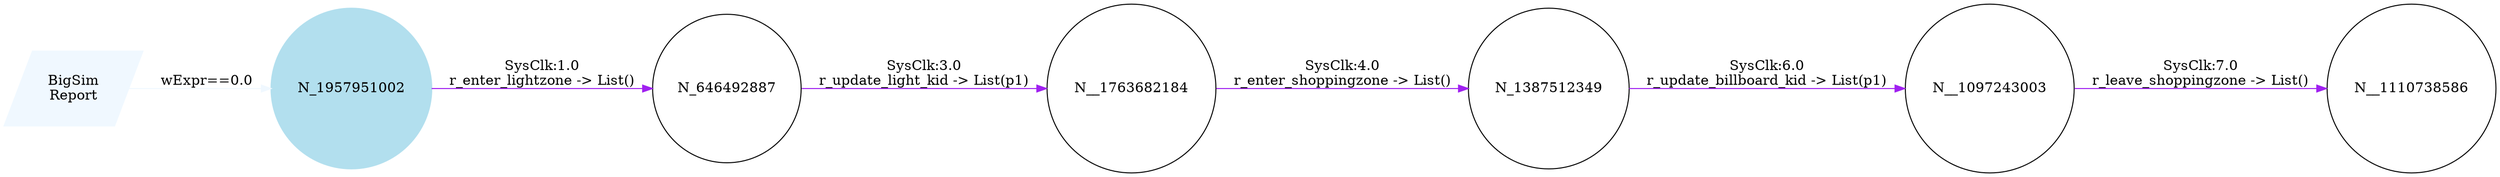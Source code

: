 digraph reaction_graph {
   rankdir=LR;
   Node [shape = circle];
   BigSim_Report [shape = parallelogram color = aliceblue style=filled label="BigSim
Report"];
BigSim_Report -> N_1957951002[color = aliceblue label = "wExpr==0.0
"];
 N_1957951002
 [shape=circle, color=lightblue2, style=filled];
N_646492887[ label="N_646492887"];
 N_1957951002 -> N_646492887[ color = purple label = "SysClk:1.0
r_enter_lightzone -> List()"];
N__1763682184[ label="N__1763682184"];
 N_646492887 -> N__1763682184[ color = purple label = "SysClk:3.0
r_update_light_kid -> List(p1)"];
N_1387512349[ label="N_1387512349"];
 N__1763682184 -> N_1387512349[ color = purple label = "SysClk:4.0
r_enter_shoppingzone -> List()"];
N__1097243003[ label="N__1097243003"];
 N_1387512349 -> N__1097243003[ color = purple label = "SysClk:6.0
r_update_billboard_kid -> List(p1)"];
N__1110738586[ label="N__1110738586"];
 N__1097243003 -> N__1110738586[ color = purple label = "SysClk:7.0
r_leave_shoppingzone -> List()"];
}
